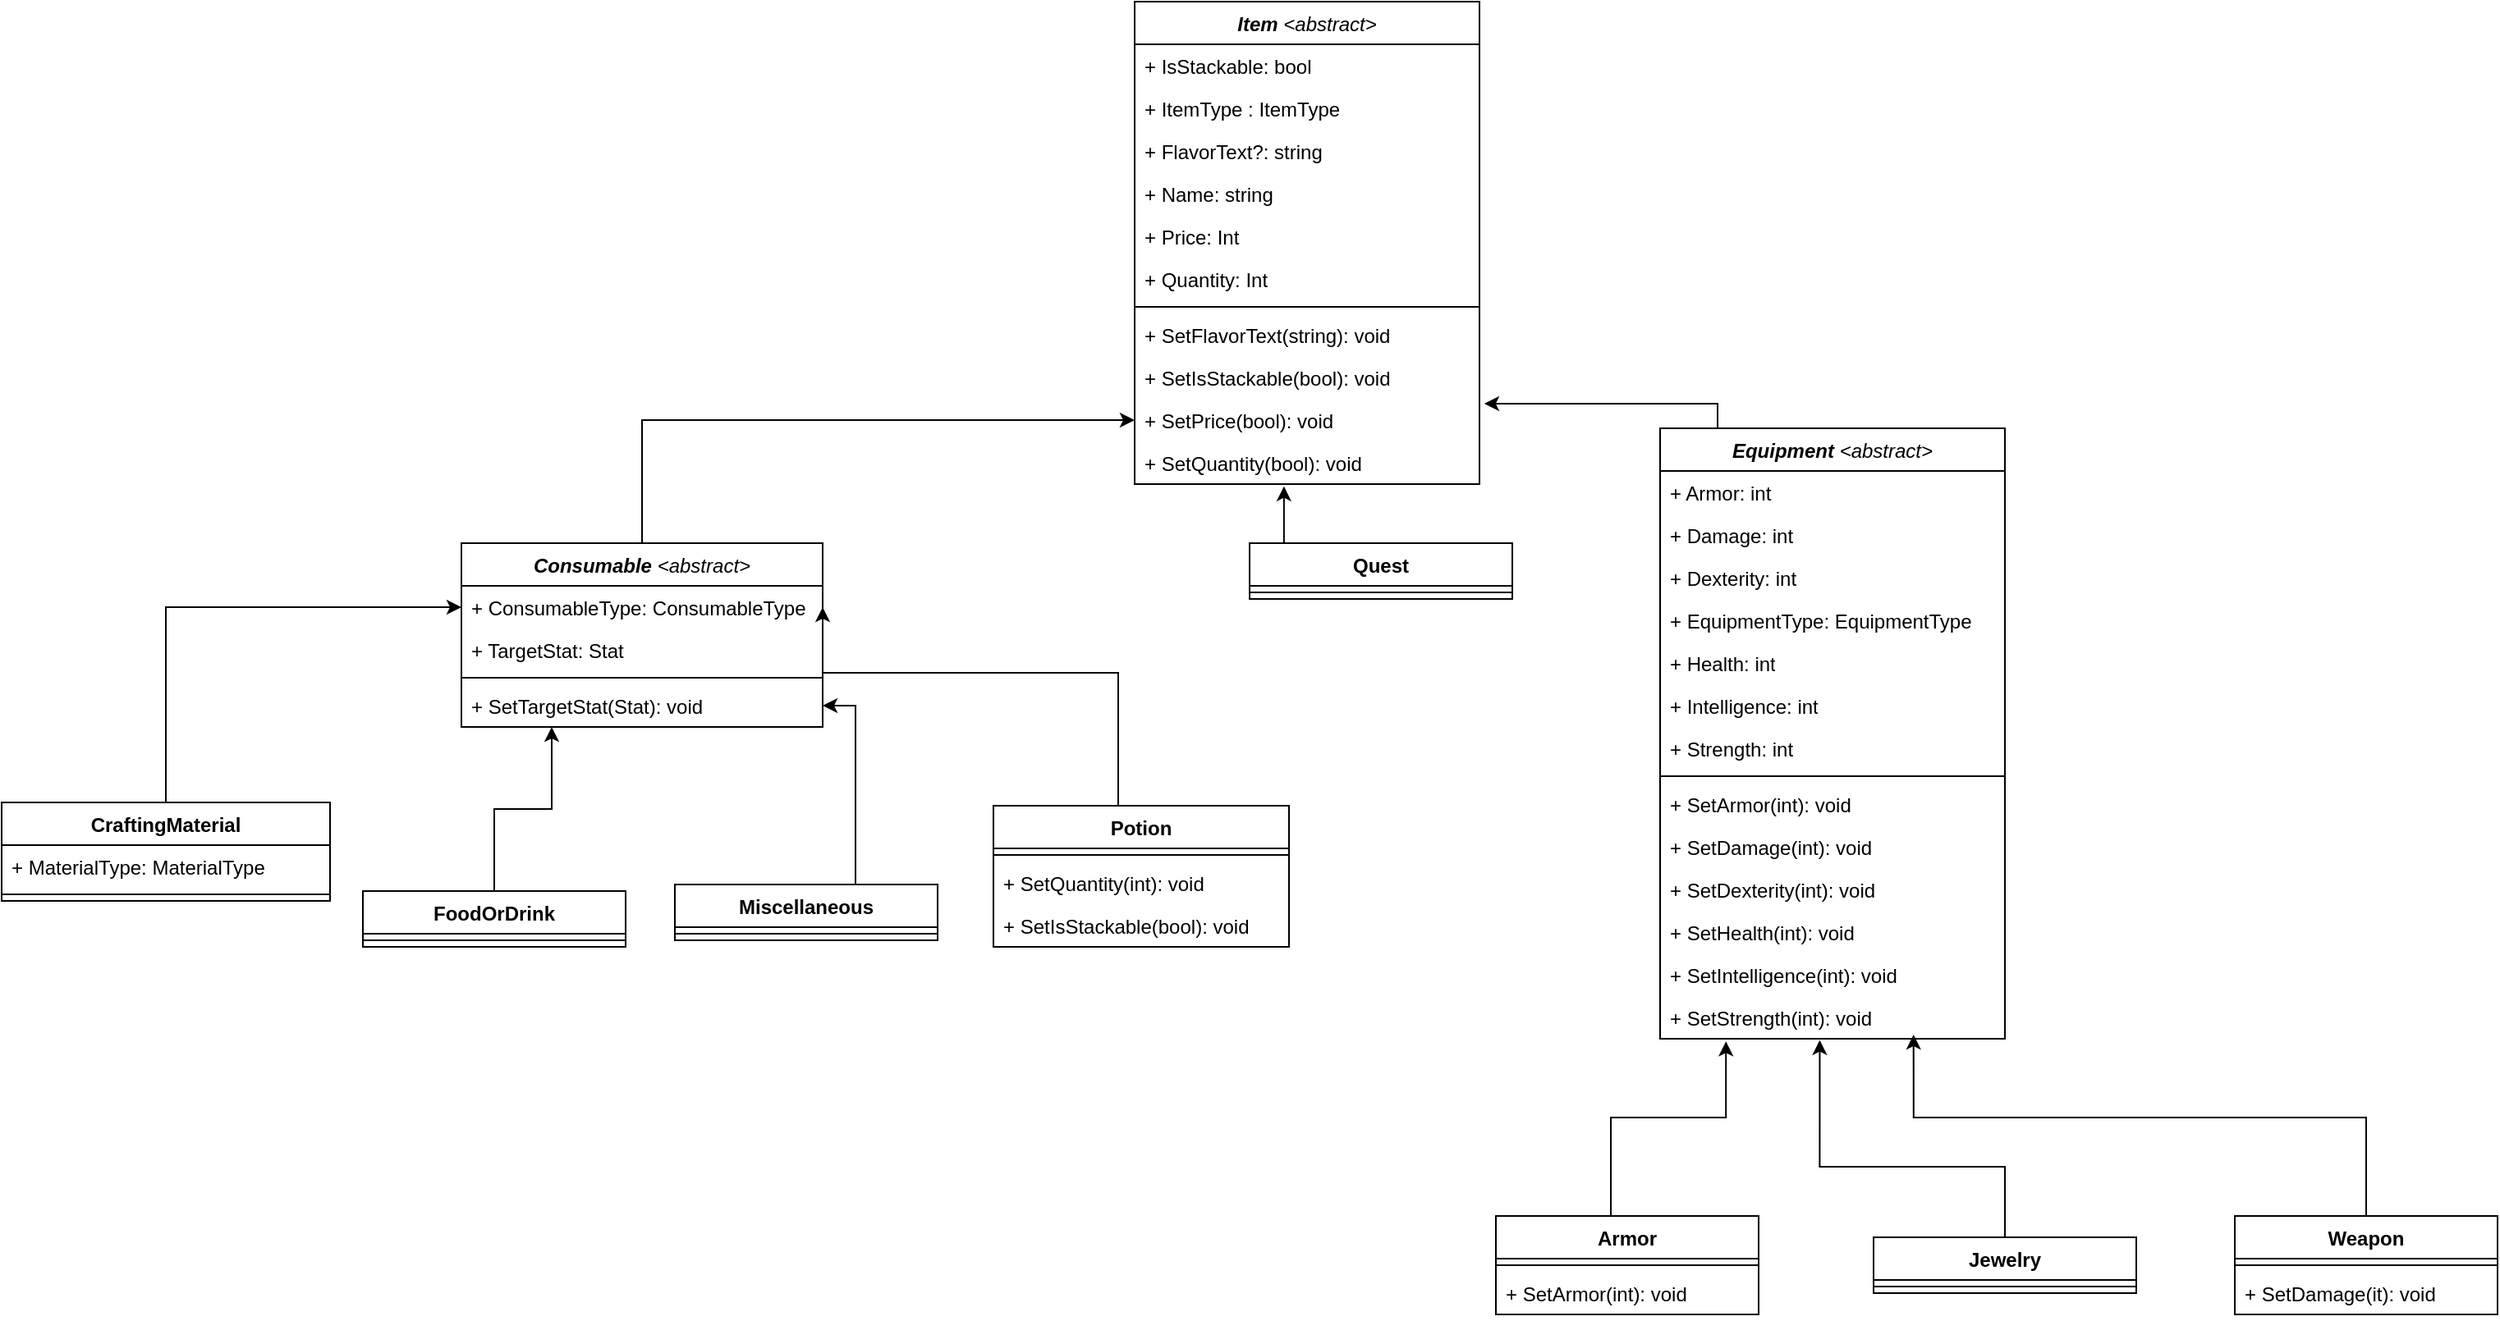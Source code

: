 <mxfile>
    <diagram id="C5RBs43oDa-KdzZeNtuy" name="Page-1">
        <mxGraphModel dx="2693" dy="867" grid="1" gridSize="10" guides="1" tooltips="1" connect="1" arrows="1" fold="1" page="1" pageScale="1" pageWidth="827" pageHeight="1169" math="0" shadow="0">
            <root>
                <mxCell id="WIyWlLk6GJQsqaUBKTNV-0"/>
                <mxCell id="WIyWlLk6GJQsqaUBKTNV-1" parent="WIyWlLk6GJQsqaUBKTNV-0"/>
                <mxCell id="te1X5MDoN-14mAziO6tt-0" value="&lt;i style=&quot;&quot;&gt;Item&lt;/i&gt;&lt;i style=&quot;font-weight: normal;&quot;&gt; &amp;lt;abstract&amp;gt;&lt;/i&gt;" style="swimlane;fontStyle=1;align=center;verticalAlign=top;childLayout=stackLayout;horizontal=1;startSize=26;horizontalStack=0;resizeParent=1;resizeParentMax=0;resizeLast=0;collapsible=1;marginBottom=0;whiteSpace=wrap;html=1;" parent="WIyWlLk6GJQsqaUBKTNV-1" vertex="1">
                    <mxGeometry x="290" y="30" width="210" height="294" as="geometry"/>
                </mxCell>
                <mxCell id="xW3DFXbWXxGkDYYSTan0-1" value="+ IsStackable: bool" style="text;strokeColor=none;fillColor=none;align=left;verticalAlign=top;spacingLeft=4;spacingRight=4;overflow=hidden;rotatable=0;points=[[0,0.5],[1,0.5]];portConstraint=eastwest;whiteSpace=wrap;html=1;" parent="te1X5MDoN-14mAziO6tt-0" vertex="1">
                    <mxGeometry y="26" width="210" height="26" as="geometry"/>
                </mxCell>
                <mxCell id="xW3DFXbWXxGkDYYSTan0-2" value="+ ItemType : ItemType" style="text;strokeColor=none;fillColor=none;align=left;verticalAlign=top;spacingLeft=4;spacingRight=4;overflow=hidden;rotatable=0;points=[[0,0.5],[1,0.5]];portConstraint=eastwest;whiteSpace=wrap;html=1;" parent="te1X5MDoN-14mAziO6tt-0" vertex="1">
                    <mxGeometry y="52" width="210" height="26" as="geometry"/>
                </mxCell>
                <mxCell id="xW3DFXbWXxGkDYYSTan0-44" value="+ FlavorText?: string" style="text;strokeColor=none;fillColor=none;align=left;verticalAlign=top;spacingLeft=4;spacingRight=4;overflow=hidden;rotatable=0;points=[[0,0.5],[1,0.5]];portConstraint=eastwest;whiteSpace=wrap;html=1;" parent="te1X5MDoN-14mAziO6tt-0" vertex="1">
                    <mxGeometry y="78" width="210" height="26" as="geometry"/>
                </mxCell>
                <mxCell id="te1X5MDoN-14mAziO6tt-1" value="+ Name: string" style="text;strokeColor=none;fillColor=none;align=left;verticalAlign=top;spacingLeft=4;spacingRight=4;overflow=hidden;rotatable=0;points=[[0,0.5],[1,0.5]];portConstraint=eastwest;whiteSpace=wrap;html=1;" parent="te1X5MDoN-14mAziO6tt-0" vertex="1">
                    <mxGeometry y="104" width="210" height="26" as="geometry"/>
                </mxCell>
                <mxCell id="xW3DFXbWXxGkDYYSTan0-3" value="+ Price: Int" style="text;strokeColor=none;fillColor=none;align=left;verticalAlign=top;spacingLeft=4;spacingRight=4;overflow=hidden;rotatable=0;points=[[0,0.5],[1,0.5]];portConstraint=eastwest;whiteSpace=wrap;html=1;" parent="te1X5MDoN-14mAziO6tt-0" vertex="1">
                    <mxGeometry y="130" width="210" height="26" as="geometry"/>
                </mxCell>
                <mxCell id="xW3DFXbWXxGkDYYSTan0-4" value="+ Quantity: Int" style="text;strokeColor=none;fillColor=none;align=left;verticalAlign=top;spacingLeft=4;spacingRight=4;overflow=hidden;rotatable=0;points=[[0,0.5],[1,0.5]];portConstraint=eastwest;whiteSpace=wrap;html=1;" parent="te1X5MDoN-14mAziO6tt-0" vertex="1">
                    <mxGeometry y="156" width="210" height="26" as="geometry"/>
                </mxCell>
                <mxCell id="te1X5MDoN-14mAziO6tt-2" value="" style="line;strokeWidth=1;fillColor=none;align=left;verticalAlign=middle;spacingTop=-1;spacingLeft=3;spacingRight=3;rotatable=0;labelPosition=right;points=[];portConstraint=eastwest;strokeColor=inherit;" parent="te1X5MDoN-14mAziO6tt-0" vertex="1">
                    <mxGeometry y="182" width="210" height="8" as="geometry"/>
                </mxCell>
                <mxCell id="xW3DFXbWXxGkDYYSTan0-5" value="+ SetFlavorText(string): void" style="text;strokeColor=none;fillColor=none;align=left;verticalAlign=top;spacingLeft=4;spacingRight=4;overflow=hidden;rotatable=0;points=[[0,0.5],[1,0.5]];portConstraint=eastwest;whiteSpace=wrap;html=1;" parent="te1X5MDoN-14mAziO6tt-0" vertex="1">
                    <mxGeometry y="190" width="210" height="26" as="geometry"/>
                </mxCell>
                <mxCell id="xW3DFXbWXxGkDYYSTan0-45" value="+ SetIsStackable(bool): void" style="text;strokeColor=none;fillColor=none;align=left;verticalAlign=top;spacingLeft=4;spacingRight=4;overflow=hidden;rotatable=0;points=[[0,0.5],[1,0.5]];portConstraint=eastwest;whiteSpace=wrap;html=1;" parent="te1X5MDoN-14mAziO6tt-0" vertex="1">
                    <mxGeometry y="216" width="210" height="26" as="geometry"/>
                </mxCell>
                <mxCell id="xW3DFXbWXxGkDYYSTan0-6" value="+ SetPrice(bool): void" style="text;strokeColor=none;fillColor=none;align=left;verticalAlign=top;spacingLeft=4;spacingRight=4;overflow=hidden;rotatable=0;points=[[0,0.5],[1,0.5]];portConstraint=eastwest;whiteSpace=wrap;html=1;" parent="te1X5MDoN-14mAziO6tt-0" vertex="1">
                    <mxGeometry y="242" width="210" height="26" as="geometry"/>
                </mxCell>
                <mxCell id="xW3DFXbWXxGkDYYSTan0-7" value="+ SetQuantity(bool): void" style="text;strokeColor=none;fillColor=none;align=left;verticalAlign=top;spacingLeft=4;spacingRight=4;overflow=hidden;rotatable=0;points=[[0,0.5],[1,0.5]];portConstraint=eastwest;whiteSpace=wrap;html=1;" parent="te1X5MDoN-14mAziO6tt-0" vertex="1">
                    <mxGeometry y="268" width="210" height="26" as="geometry"/>
                </mxCell>
                <mxCell id="xW3DFXbWXxGkDYYSTan0-8" value="&lt;i&gt;Equipment &lt;span style=&quot;font-weight: normal;&quot;&gt;&amp;lt;abstract&amp;gt;&lt;/span&gt;&lt;/i&gt;" style="swimlane;fontStyle=1;align=center;verticalAlign=top;childLayout=stackLayout;horizontal=1;startSize=26;horizontalStack=0;resizeParent=1;resizeParentMax=0;resizeLast=0;collapsible=1;marginBottom=0;whiteSpace=wrap;html=1;" parent="WIyWlLk6GJQsqaUBKTNV-1" vertex="1">
                    <mxGeometry x="610" y="290" width="210" height="372" as="geometry"/>
                </mxCell>
                <mxCell id="xW3DFXbWXxGkDYYSTan0-9" value="+ Armor: int" style="text;strokeColor=none;fillColor=none;align=left;verticalAlign=top;spacingLeft=4;spacingRight=4;overflow=hidden;rotatable=0;points=[[0,0.5],[1,0.5]];portConstraint=eastwest;whiteSpace=wrap;html=1;" parent="xW3DFXbWXxGkDYYSTan0-8" vertex="1">
                    <mxGeometry y="26" width="210" height="26" as="geometry"/>
                </mxCell>
                <mxCell id="xW3DFXbWXxGkDYYSTan0-12" value="+ Damage: int" style="text;strokeColor=none;fillColor=none;align=left;verticalAlign=top;spacingLeft=4;spacingRight=4;overflow=hidden;rotatable=0;points=[[0,0.5],[1,0.5]];portConstraint=eastwest;whiteSpace=wrap;html=1;" parent="xW3DFXbWXxGkDYYSTan0-8" vertex="1">
                    <mxGeometry y="52" width="210" height="26" as="geometry"/>
                </mxCell>
                <mxCell id="xW3DFXbWXxGkDYYSTan0-13" value="+ Dexterity: int" style="text;strokeColor=none;fillColor=none;align=left;verticalAlign=top;spacingLeft=4;spacingRight=4;overflow=hidden;rotatable=0;points=[[0,0.5],[1,0.5]];portConstraint=eastwest;whiteSpace=wrap;html=1;" parent="xW3DFXbWXxGkDYYSTan0-8" vertex="1">
                    <mxGeometry y="78" width="210" height="26" as="geometry"/>
                </mxCell>
                <mxCell id="xW3DFXbWXxGkDYYSTan0-14" value="+ EquipmentType: EquipmentType" style="text;strokeColor=none;fillColor=none;align=left;verticalAlign=top;spacingLeft=4;spacingRight=4;overflow=hidden;rotatable=0;points=[[0,0.5],[1,0.5]];portConstraint=eastwest;whiteSpace=wrap;html=1;" parent="xW3DFXbWXxGkDYYSTan0-8" vertex="1">
                    <mxGeometry y="104" width="210" height="26" as="geometry"/>
                </mxCell>
                <mxCell id="xW3DFXbWXxGkDYYSTan0-15" value="+ Health: int" style="text;strokeColor=none;fillColor=none;align=left;verticalAlign=top;spacingLeft=4;spacingRight=4;overflow=hidden;rotatable=0;points=[[0,0.5],[1,0.5]];portConstraint=eastwest;whiteSpace=wrap;html=1;" parent="xW3DFXbWXxGkDYYSTan0-8" vertex="1">
                    <mxGeometry y="130" width="210" height="26" as="geometry"/>
                </mxCell>
                <mxCell id="xW3DFXbWXxGkDYYSTan0-16" value="+ Intelligence: int" style="text;strokeColor=none;fillColor=none;align=left;verticalAlign=top;spacingLeft=4;spacingRight=4;overflow=hidden;rotatable=0;points=[[0,0.5],[1,0.5]];portConstraint=eastwest;whiteSpace=wrap;html=1;" parent="xW3DFXbWXxGkDYYSTan0-8" vertex="1">
                    <mxGeometry y="156" width="210" height="26" as="geometry"/>
                </mxCell>
                <mxCell id="xW3DFXbWXxGkDYYSTan0-17" value="+ Strength: int" style="text;strokeColor=none;fillColor=none;align=left;verticalAlign=top;spacingLeft=4;spacingRight=4;overflow=hidden;rotatable=0;points=[[0,0.5],[1,0.5]];portConstraint=eastwest;whiteSpace=wrap;html=1;" parent="xW3DFXbWXxGkDYYSTan0-8" vertex="1">
                    <mxGeometry y="182" width="210" height="26" as="geometry"/>
                </mxCell>
                <mxCell id="xW3DFXbWXxGkDYYSTan0-10" value="" style="line;strokeWidth=1;fillColor=none;align=left;verticalAlign=middle;spacingTop=-1;spacingLeft=3;spacingRight=3;rotatable=0;labelPosition=right;points=[];portConstraint=eastwest;strokeColor=inherit;" parent="xW3DFXbWXxGkDYYSTan0-8" vertex="1">
                    <mxGeometry y="208" width="210" height="8" as="geometry"/>
                </mxCell>
                <mxCell id="xW3DFXbWXxGkDYYSTan0-11" value="+ SetArmor(int): void" style="text;strokeColor=none;fillColor=none;align=left;verticalAlign=top;spacingLeft=4;spacingRight=4;overflow=hidden;rotatable=0;points=[[0,0.5],[1,0.5]];portConstraint=eastwest;whiteSpace=wrap;html=1;" parent="xW3DFXbWXxGkDYYSTan0-8" vertex="1">
                    <mxGeometry y="216" width="210" height="26" as="geometry"/>
                </mxCell>
                <mxCell id="xW3DFXbWXxGkDYYSTan0-18" value="+ SetDamage(int): void" style="text;strokeColor=none;fillColor=none;align=left;verticalAlign=top;spacingLeft=4;spacingRight=4;overflow=hidden;rotatable=0;points=[[0,0.5],[1,0.5]];portConstraint=eastwest;whiteSpace=wrap;html=1;" parent="xW3DFXbWXxGkDYYSTan0-8" vertex="1">
                    <mxGeometry y="242" width="210" height="26" as="geometry"/>
                </mxCell>
                <mxCell id="xW3DFXbWXxGkDYYSTan0-19" value="+ SetDexterity(int): void" style="text;strokeColor=none;fillColor=none;align=left;verticalAlign=top;spacingLeft=4;spacingRight=4;overflow=hidden;rotatable=0;points=[[0,0.5],[1,0.5]];portConstraint=eastwest;whiteSpace=wrap;html=1;" parent="xW3DFXbWXxGkDYYSTan0-8" vertex="1">
                    <mxGeometry y="268" width="210" height="26" as="geometry"/>
                </mxCell>
                <mxCell id="xW3DFXbWXxGkDYYSTan0-20" value="+ SetHealth(int): void" style="text;strokeColor=none;fillColor=none;align=left;verticalAlign=top;spacingLeft=4;spacingRight=4;overflow=hidden;rotatable=0;points=[[0,0.5],[1,0.5]];portConstraint=eastwest;whiteSpace=wrap;html=1;" parent="xW3DFXbWXxGkDYYSTan0-8" vertex="1">
                    <mxGeometry y="294" width="210" height="26" as="geometry"/>
                </mxCell>
                <mxCell id="xW3DFXbWXxGkDYYSTan0-21" value="+ SetIntelligence(int): void" style="text;strokeColor=none;fillColor=none;align=left;verticalAlign=top;spacingLeft=4;spacingRight=4;overflow=hidden;rotatable=0;points=[[0,0.5],[1,0.5]];portConstraint=eastwest;whiteSpace=wrap;html=1;" parent="xW3DFXbWXxGkDYYSTan0-8" vertex="1">
                    <mxGeometry y="320" width="210" height="26" as="geometry"/>
                </mxCell>
                <mxCell id="xW3DFXbWXxGkDYYSTan0-22" value="+ SetStrength(int): void" style="text;strokeColor=none;fillColor=none;align=left;verticalAlign=top;spacingLeft=4;spacingRight=4;overflow=hidden;rotatable=0;points=[[0,0.5],[1,0.5]];portConstraint=eastwest;whiteSpace=wrap;html=1;" parent="xW3DFXbWXxGkDYYSTan0-8" vertex="1">
                    <mxGeometry y="346" width="210" height="26" as="geometry"/>
                </mxCell>
                <mxCell id="xW3DFXbWXxGkDYYSTan0-23" style="edgeStyle=orthogonalEdgeStyle;rounded=0;orthogonalLoop=1;jettySize=auto;html=1;entryX=1.014;entryY=0.115;entryDx=0;entryDy=0;entryPerimeter=0;" parent="WIyWlLk6GJQsqaUBKTNV-1" source="xW3DFXbWXxGkDYYSTan0-8" target="xW3DFXbWXxGkDYYSTan0-6" edge="1">
                    <mxGeometry relative="1" as="geometry">
                        <Array as="points">
                            <mxPoint x="645" y="275"/>
                        </Array>
                    </mxGeometry>
                </mxCell>
                <mxCell id="xW3DFXbWXxGkDYYSTan0-24" value="Armor" style="swimlane;fontStyle=1;align=center;verticalAlign=top;childLayout=stackLayout;horizontal=1;startSize=26;horizontalStack=0;resizeParent=1;resizeParentMax=0;resizeLast=0;collapsible=1;marginBottom=0;whiteSpace=wrap;html=1;" parent="WIyWlLk6GJQsqaUBKTNV-1" vertex="1">
                    <mxGeometry x="510" y="770" width="160" height="60" as="geometry"/>
                </mxCell>
                <mxCell id="xW3DFXbWXxGkDYYSTan0-26" value="" style="line;strokeWidth=1;fillColor=none;align=left;verticalAlign=middle;spacingTop=-1;spacingLeft=3;spacingRight=3;rotatable=0;labelPosition=right;points=[];portConstraint=eastwest;strokeColor=inherit;" parent="xW3DFXbWXxGkDYYSTan0-24" vertex="1">
                    <mxGeometry y="26" width="160" height="8" as="geometry"/>
                </mxCell>
                <mxCell id="xW3DFXbWXxGkDYYSTan0-27" value="+ SetArmor(int): void" style="text;strokeColor=none;fillColor=none;align=left;verticalAlign=top;spacingLeft=4;spacingRight=4;overflow=hidden;rotatable=0;points=[[0,0.5],[1,0.5]];portConstraint=eastwest;whiteSpace=wrap;html=1;" parent="xW3DFXbWXxGkDYYSTan0-24" vertex="1">
                    <mxGeometry y="34" width="160" height="26" as="geometry"/>
                </mxCell>
                <mxCell id="xW3DFXbWXxGkDYYSTan0-28" value="Weapon" style="swimlane;fontStyle=1;align=center;verticalAlign=top;childLayout=stackLayout;horizontal=1;startSize=26;horizontalStack=0;resizeParent=1;resizeParentMax=0;resizeLast=0;collapsible=1;marginBottom=0;whiteSpace=wrap;html=1;" parent="WIyWlLk6GJQsqaUBKTNV-1" vertex="1">
                    <mxGeometry x="960" y="770" width="160" height="60" as="geometry"/>
                </mxCell>
                <mxCell id="xW3DFXbWXxGkDYYSTan0-30" value="" style="line;strokeWidth=1;fillColor=none;align=left;verticalAlign=middle;spacingTop=-1;spacingLeft=3;spacingRight=3;rotatable=0;labelPosition=right;points=[];portConstraint=eastwest;strokeColor=inherit;" parent="xW3DFXbWXxGkDYYSTan0-28" vertex="1">
                    <mxGeometry y="26" width="160" height="8" as="geometry"/>
                </mxCell>
                <mxCell id="xW3DFXbWXxGkDYYSTan0-31" value="+ SetDamage(it): void" style="text;strokeColor=none;fillColor=none;align=left;verticalAlign=top;spacingLeft=4;spacingRight=4;overflow=hidden;rotatable=0;points=[[0,0.5],[1,0.5]];portConstraint=eastwest;whiteSpace=wrap;html=1;" parent="xW3DFXbWXxGkDYYSTan0-28" vertex="1">
                    <mxGeometry y="34" width="160" height="26" as="geometry"/>
                </mxCell>
                <mxCell id="xW3DFXbWXxGkDYYSTan0-32" style="edgeStyle=orthogonalEdgeStyle;rounded=0;orthogonalLoop=1;jettySize=auto;html=1;entryX=0.191;entryY=1.064;entryDx=0;entryDy=0;entryPerimeter=0;" parent="WIyWlLk6GJQsqaUBKTNV-1" source="xW3DFXbWXxGkDYYSTan0-24" target="xW3DFXbWXxGkDYYSTan0-22" edge="1">
                    <mxGeometry relative="1" as="geometry">
                        <Array as="points">
                            <mxPoint x="580" y="710"/>
                            <mxPoint x="650" y="710"/>
                        </Array>
                    </mxGeometry>
                </mxCell>
                <mxCell id="xW3DFXbWXxGkDYYSTan0-33" style="edgeStyle=orthogonalEdgeStyle;rounded=0;orthogonalLoop=1;jettySize=auto;html=1;entryX=0.735;entryY=0.904;entryDx=0;entryDy=0;entryPerimeter=0;" parent="WIyWlLk6GJQsqaUBKTNV-1" source="xW3DFXbWXxGkDYYSTan0-28" target="xW3DFXbWXxGkDYYSTan0-22" edge="1">
                    <mxGeometry relative="1" as="geometry">
                        <mxPoint x="760" y="674" as="targetPoint"/>
                        <Array as="points">
                            <mxPoint x="1040" y="710"/>
                            <mxPoint x="764" y="710"/>
                        </Array>
                    </mxGeometry>
                </mxCell>
                <mxCell id="xW3DFXbWXxGkDYYSTan0-34" value="&lt;i&gt;Consumable &lt;span style=&quot;font-weight: normal;&quot;&gt;&amp;lt;abstract&amp;gt;&lt;/span&gt;&lt;/i&gt;" style="swimlane;fontStyle=1;align=center;verticalAlign=top;childLayout=stackLayout;horizontal=1;startSize=26;horizontalStack=0;resizeParent=1;resizeParentMax=0;resizeLast=0;collapsible=1;marginBottom=0;whiteSpace=wrap;html=1;" parent="WIyWlLk6GJQsqaUBKTNV-1" vertex="1">
                    <mxGeometry x="-120" y="360" width="220" height="112" as="geometry"/>
                </mxCell>
                <mxCell id="xW3DFXbWXxGkDYYSTan0-35" value="+ ConsumableType: ConsumableType" style="text;strokeColor=none;fillColor=none;align=left;verticalAlign=top;spacingLeft=4;spacingRight=4;overflow=hidden;rotatable=0;points=[[0,0.5],[1,0.5]];portConstraint=eastwest;whiteSpace=wrap;html=1;" parent="xW3DFXbWXxGkDYYSTan0-34" vertex="1">
                    <mxGeometry y="26" width="220" height="26" as="geometry"/>
                </mxCell>
                <mxCell id="0" value="+ TargetStat: Stat" style="text;strokeColor=none;fillColor=none;align=left;verticalAlign=top;spacingLeft=4;spacingRight=4;overflow=hidden;rotatable=0;points=[[0,0.5],[1,0.5]];portConstraint=eastwest;whiteSpace=wrap;html=1;" vertex="1" parent="xW3DFXbWXxGkDYYSTan0-34">
                    <mxGeometry y="52" width="220" height="26" as="geometry"/>
                </mxCell>
                <mxCell id="xW3DFXbWXxGkDYYSTan0-36" value="" style="line;strokeWidth=1;fillColor=none;align=left;verticalAlign=middle;spacingTop=-1;spacingLeft=3;spacingRight=3;rotatable=0;labelPosition=right;points=[];portConstraint=eastwest;strokeColor=inherit;" parent="xW3DFXbWXxGkDYYSTan0-34" vertex="1">
                    <mxGeometry y="78" width="220" height="8" as="geometry"/>
                </mxCell>
                <mxCell id="1" value="+ SetTargetStat(Stat): void" style="text;strokeColor=none;fillColor=none;align=left;verticalAlign=top;spacingLeft=4;spacingRight=4;overflow=hidden;rotatable=0;points=[[0,0.5],[1,0.5]];portConstraint=eastwest;" vertex="1" parent="xW3DFXbWXxGkDYYSTan0-34">
                    <mxGeometry y="86" width="220" height="26" as="geometry"/>
                </mxCell>
                <mxCell id="xW3DFXbWXxGkDYYSTan0-73" style="edgeStyle=orthogonalEdgeStyle;rounded=0;orthogonalLoop=1;jettySize=auto;html=1;entryX=1;entryY=0.5;entryDx=0;entryDy=0;" parent="WIyWlLk6GJQsqaUBKTNV-1" source="xW3DFXbWXxGkDYYSTan0-38" target="xW3DFXbWXxGkDYYSTan0-35" edge="1">
                    <mxGeometry relative="1" as="geometry">
                        <Array as="points">
                            <mxPoint x="280" y="439"/>
                        </Array>
                    </mxGeometry>
                </mxCell>
                <mxCell id="xW3DFXbWXxGkDYYSTan0-38" value="Potion" style="swimlane;fontStyle=1;align=center;verticalAlign=top;childLayout=stackLayout;horizontal=1;startSize=26;horizontalStack=0;resizeParent=1;resizeParentMax=0;resizeLast=0;collapsible=1;marginBottom=0;whiteSpace=wrap;html=1;" parent="WIyWlLk6GJQsqaUBKTNV-1" vertex="1">
                    <mxGeometry x="204" y="520" width="180" height="86" as="geometry"/>
                </mxCell>
                <mxCell id="xW3DFXbWXxGkDYYSTan0-40" value="" style="line;strokeWidth=1;fillColor=none;align=left;verticalAlign=middle;spacingTop=-1;spacingLeft=3;spacingRight=3;rotatable=0;labelPosition=right;points=[];portConstraint=eastwest;strokeColor=inherit;" parent="xW3DFXbWXxGkDYYSTan0-38" vertex="1">
                    <mxGeometry y="26" width="180" height="8" as="geometry"/>
                </mxCell>
                <mxCell id="xW3DFXbWXxGkDYYSTan0-41" value="+ SetQuantity(int): void" style="text;strokeColor=none;fillColor=none;align=left;verticalAlign=top;spacingLeft=4;spacingRight=4;overflow=hidden;rotatable=0;points=[[0,0.5],[1,0.5]];portConstraint=eastwest;whiteSpace=wrap;html=1;" parent="xW3DFXbWXxGkDYYSTan0-38" vertex="1">
                    <mxGeometry y="34" width="180" height="26" as="geometry"/>
                </mxCell>
                <mxCell id="xW3DFXbWXxGkDYYSTan0-42" value="+ SetIsStackable(bool): void" style="text;strokeColor=none;fillColor=none;align=left;verticalAlign=top;spacingLeft=4;spacingRight=4;overflow=hidden;rotatable=0;points=[[0,0.5],[1,0.5]];portConstraint=eastwest;whiteSpace=wrap;html=1;" parent="xW3DFXbWXxGkDYYSTan0-38" vertex="1">
                    <mxGeometry y="60" width="180" height="26" as="geometry"/>
                </mxCell>
                <mxCell id="xW3DFXbWXxGkDYYSTan0-43" style="edgeStyle=orthogonalEdgeStyle;rounded=0;orthogonalLoop=1;jettySize=auto;html=1;entryX=0;entryY=0.5;entryDx=0;entryDy=0;" parent="WIyWlLk6GJQsqaUBKTNV-1" source="xW3DFXbWXxGkDYYSTan0-34" target="xW3DFXbWXxGkDYYSTan0-6" edge="1">
                    <mxGeometry relative="1" as="geometry">
                        <Array as="points">
                            <mxPoint x="-10" y="285"/>
                        </Array>
                    </mxGeometry>
                </mxCell>
                <mxCell id="xW3DFXbWXxGkDYYSTan0-46" value="Quest" style="swimlane;fontStyle=1;align=center;verticalAlign=top;childLayout=stackLayout;horizontal=1;startSize=26;horizontalStack=0;resizeParent=1;resizeParentMax=0;resizeLast=0;collapsible=1;marginBottom=0;whiteSpace=wrap;html=1;" parent="WIyWlLk6GJQsqaUBKTNV-1" vertex="1">
                    <mxGeometry x="360" y="360" width="160" height="34" as="geometry"/>
                </mxCell>
                <mxCell id="xW3DFXbWXxGkDYYSTan0-48" value="" style="line;strokeWidth=1;fillColor=none;align=left;verticalAlign=middle;spacingTop=-1;spacingLeft=3;spacingRight=3;rotatable=0;labelPosition=right;points=[];portConstraint=eastwest;strokeColor=inherit;" parent="xW3DFXbWXxGkDYYSTan0-46" vertex="1">
                    <mxGeometry y="26" width="160" height="8" as="geometry"/>
                </mxCell>
                <mxCell id="xW3DFXbWXxGkDYYSTan0-50" style="edgeStyle=orthogonalEdgeStyle;rounded=0;orthogonalLoop=1;jettySize=auto;html=1;entryX=0.433;entryY=1.051;entryDx=0;entryDy=0;entryPerimeter=0;" parent="WIyWlLk6GJQsqaUBKTNV-1" source="xW3DFXbWXxGkDYYSTan0-46" target="xW3DFXbWXxGkDYYSTan0-7" edge="1">
                    <mxGeometry relative="1" as="geometry">
                        <Array as="points">
                            <mxPoint x="380" y="362"/>
                            <mxPoint x="381" y="362"/>
                        </Array>
                    </mxGeometry>
                </mxCell>
                <mxCell id="xW3DFXbWXxGkDYYSTan0-70" style="edgeStyle=orthogonalEdgeStyle;rounded=0;orthogonalLoop=1;jettySize=auto;html=1;entryX=0;entryY=0.5;entryDx=0;entryDy=0;" parent="WIyWlLk6GJQsqaUBKTNV-1" source="xW3DFXbWXxGkDYYSTan0-51" target="xW3DFXbWXxGkDYYSTan0-35" edge="1">
                    <mxGeometry relative="1" as="geometry"/>
                </mxCell>
                <mxCell id="xW3DFXbWXxGkDYYSTan0-51" value="CraftingMaterial" style="swimlane;fontStyle=1;align=center;verticalAlign=top;childLayout=stackLayout;horizontal=1;startSize=26;horizontalStack=0;resizeParent=1;resizeParentMax=0;resizeLast=0;collapsible=1;marginBottom=0;whiteSpace=wrap;html=1;" parent="WIyWlLk6GJQsqaUBKTNV-1" vertex="1">
                    <mxGeometry x="-400" y="518" width="200" height="60" as="geometry"/>
                </mxCell>
                <mxCell id="xW3DFXbWXxGkDYYSTan0-52" value="+ MaterialType: MaterialType" style="text;strokeColor=none;fillColor=none;align=left;verticalAlign=top;spacingLeft=4;spacingRight=4;overflow=hidden;rotatable=0;points=[[0,0.5],[1,0.5]];portConstraint=eastwest;whiteSpace=wrap;html=1;" parent="xW3DFXbWXxGkDYYSTan0-51" vertex="1">
                    <mxGeometry y="26" width="200" height="26" as="geometry"/>
                </mxCell>
                <mxCell id="xW3DFXbWXxGkDYYSTan0-53" value="" style="line;strokeWidth=1;fillColor=none;align=left;verticalAlign=middle;spacingTop=-1;spacingLeft=3;spacingRight=3;rotatable=0;labelPosition=right;points=[];portConstraint=eastwest;strokeColor=inherit;" parent="xW3DFXbWXxGkDYYSTan0-51" vertex="1">
                    <mxGeometry y="52" width="200" height="8" as="geometry"/>
                </mxCell>
                <mxCell id="xW3DFXbWXxGkDYYSTan0-71" style="edgeStyle=orthogonalEdgeStyle;rounded=0;orthogonalLoop=1;jettySize=auto;html=1;entryX=0.25;entryY=1;entryDx=0;entryDy=0;" parent="WIyWlLk6GJQsqaUBKTNV-1" source="xW3DFXbWXxGkDYYSTan0-55" target="xW3DFXbWXxGkDYYSTan0-34" edge="1">
                    <mxGeometry relative="1" as="geometry"/>
                </mxCell>
                <mxCell id="xW3DFXbWXxGkDYYSTan0-55" value="FoodOrDrink" style="swimlane;fontStyle=1;align=center;verticalAlign=top;childLayout=stackLayout;horizontal=1;startSize=26;horizontalStack=0;resizeParent=1;resizeParentMax=0;resizeLast=0;collapsible=1;marginBottom=0;whiteSpace=wrap;html=1;" parent="WIyWlLk6GJQsqaUBKTNV-1" vertex="1">
                    <mxGeometry x="-180" y="572" width="160" height="34" as="geometry"/>
                </mxCell>
                <mxCell id="xW3DFXbWXxGkDYYSTan0-57" value="" style="line;strokeWidth=1;fillColor=none;align=left;verticalAlign=middle;spacingTop=-1;spacingLeft=3;spacingRight=3;rotatable=0;labelPosition=right;points=[];portConstraint=eastwest;strokeColor=inherit;" parent="xW3DFXbWXxGkDYYSTan0-55" vertex="1">
                    <mxGeometry y="26" width="160" height="8" as="geometry"/>
                </mxCell>
                <mxCell id="xW3DFXbWXxGkDYYSTan0-61" value="Miscellaneous" style="swimlane;fontStyle=1;align=center;verticalAlign=top;childLayout=stackLayout;horizontal=1;startSize=26;horizontalStack=0;resizeParent=1;resizeParentMax=0;resizeLast=0;collapsible=1;marginBottom=0;whiteSpace=wrap;html=1;" parent="WIyWlLk6GJQsqaUBKTNV-1" vertex="1">
                    <mxGeometry x="10" y="568" width="160" height="34" as="geometry"/>
                </mxCell>
                <mxCell id="xW3DFXbWXxGkDYYSTan0-63" value="" style="line;strokeWidth=1;fillColor=none;align=left;verticalAlign=middle;spacingTop=-1;spacingLeft=3;spacingRight=3;rotatable=0;labelPosition=right;points=[];portConstraint=eastwest;strokeColor=inherit;" parent="xW3DFXbWXxGkDYYSTan0-61" vertex="1">
                    <mxGeometry y="26" width="160" height="8" as="geometry"/>
                </mxCell>
                <mxCell id="xW3DFXbWXxGkDYYSTan0-65" value="Jewelry" style="swimlane;fontStyle=1;align=center;verticalAlign=top;childLayout=stackLayout;horizontal=1;startSize=26;horizontalStack=0;resizeParent=1;resizeParentMax=0;resizeLast=0;collapsible=1;marginBottom=0;whiteSpace=wrap;html=1;" parent="WIyWlLk6GJQsqaUBKTNV-1" vertex="1">
                    <mxGeometry x="740" y="783" width="160" height="34" as="geometry"/>
                </mxCell>
                <mxCell id="xW3DFXbWXxGkDYYSTan0-67" value="" style="line;strokeWidth=1;fillColor=none;align=left;verticalAlign=middle;spacingTop=-1;spacingLeft=3;spacingRight=3;rotatable=0;labelPosition=right;points=[];portConstraint=eastwest;strokeColor=inherit;" parent="xW3DFXbWXxGkDYYSTan0-65" vertex="1">
                    <mxGeometry y="26" width="160" height="8" as="geometry"/>
                </mxCell>
                <mxCell id="xW3DFXbWXxGkDYYSTan0-69" style="edgeStyle=orthogonalEdgeStyle;rounded=0;orthogonalLoop=1;jettySize=auto;html=1;entryX=0.463;entryY=1.032;entryDx=0;entryDy=0;entryPerimeter=0;" parent="WIyWlLk6GJQsqaUBKTNV-1" source="xW3DFXbWXxGkDYYSTan0-65" target="xW3DFXbWXxGkDYYSTan0-22" edge="1">
                    <mxGeometry relative="1" as="geometry">
                        <Array as="points">
                            <mxPoint x="820" y="740"/>
                            <mxPoint x="707" y="740"/>
                        </Array>
                    </mxGeometry>
                </mxCell>
                <mxCell id="xW3DFXbWXxGkDYYSTan0-72" style="edgeStyle=orthogonalEdgeStyle;rounded=0;orthogonalLoop=1;jettySize=auto;html=1;entryX=1;entryY=0.5;entryDx=0;entryDy=0;" parent="WIyWlLk6GJQsqaUBKTNV-1" source="xW3DFXbWXxGkDYYSTan0-61" target="1" edge="1">
                    <mxGeometry relative="1" as="geometry">
                        <Array as="points">
                            <mxPoint x="120" y="459"/>
                        </Array>
                    </mxGeometry>
                </mxCell>
            </root>
        </mxGraphModel>
    </diagram>
</mxfile>